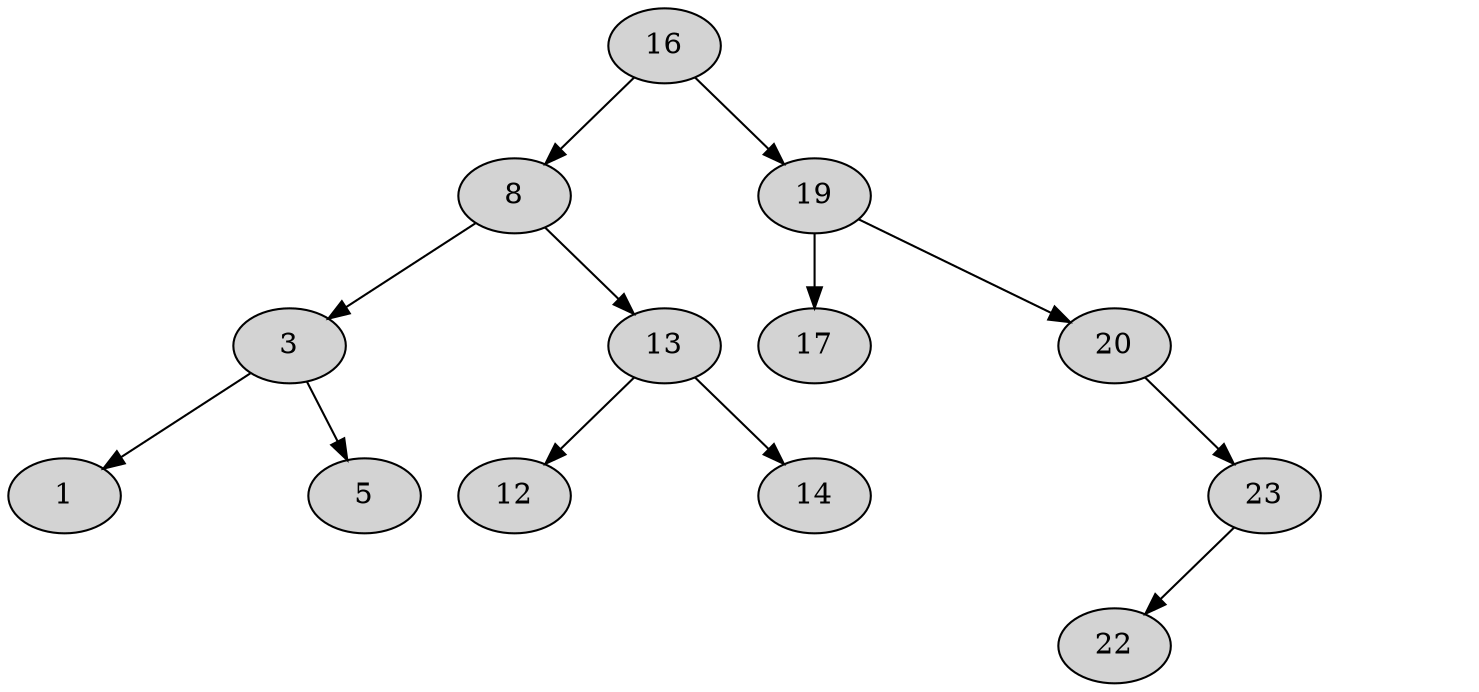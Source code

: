 digraph G {
  node [style=filled];
  N0 [label = 16];
  N0 -> N1;
  N1 [label = 8];
  N1 -> N2;
  N2 [label = 3];
  N2 -> N3;
  N3 [label = 1];
  C2 [label=2, style = invis];
  N2-> C2 [style=invis];
  N2 -> N4;
  N4 [label = 5];
  C1 [label=1, style = invis];
  N1-> C1 [style=invis];
  N1 -> N5;
  N5 [label = 13];
  N5 -> N6;
  N6 [label = 12];
  C5 [label=5, style = invis];
  N5-> C5 [style=invis];
  N5 -> N7;
  N7 [label = 14];
  C0 [label=0, style = invis];
  N0-> C0 [style=invis];
  N0 -> N8;
  N8 [label = 19];
  N8 -> N9;
  N9 [label = 17];
  C8 [label=8, style = invis];
  N8-> C8 [style=invis];
  N8 -> N10;
  N10 [label = 20];
  C10 [label=10, style = invis];
  N10-> C10 [style=invis];
  G10 [label=10, style = invis];
  N10-> G10 [style=invis];
  N10 -> N11;
  N11 [label = 23];
  N11 -> N12;
  N12 [label = 22];
  D11 [label=11, style = invis];
  N11-> D11 [style=invis];
  C11 [label=11, style = invis];
  N11-> C11 [style=invis];
}
